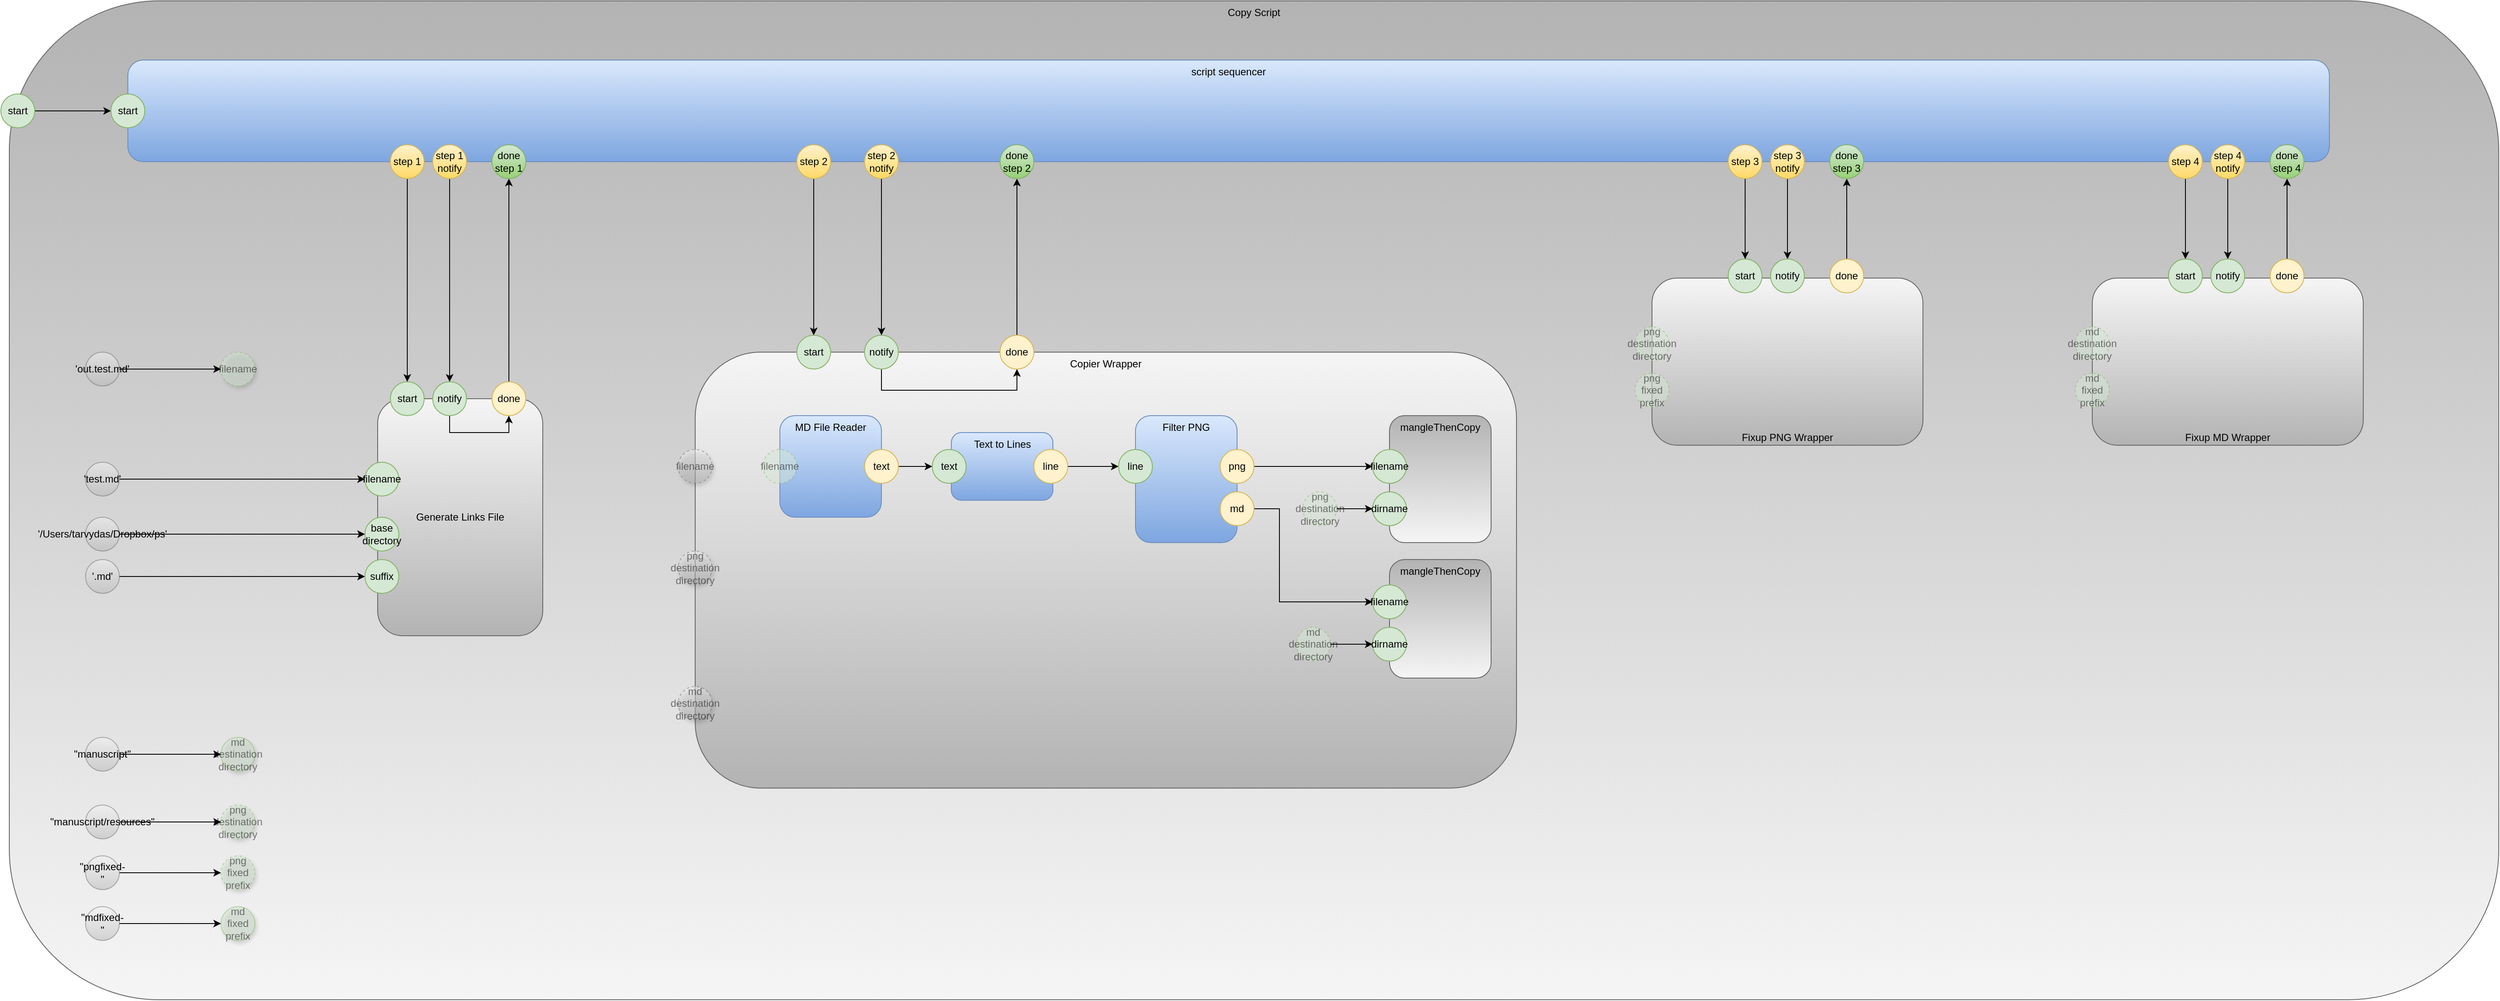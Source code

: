 <mxfile version="14.6.13" type="device" pages="5"><diagram id="d3Y0f5yrOQTBMynN3zQk" name="pmcopy"><mxGraphModel dx="1301" dy="913" grid="1" gridSize="10" guides="1" tooltips="1" connect="1" arrows="1" fold="1" page="1" pageScale="1" pageWidth="1100" pageHeight="850" math="0" shadow="0"><root><mxCell id="0"/><mxCell id="1" parent="0"/><mxCell id="O32whpEdh14o_vciEkOk-1" value="Copy Script" style="rounded=1;whiteSpace=wrap;html=1;horizontal=1;verticalAlign=top;fillColor=#f5f5f5;strokeColor=#666666;gradientColor=#b3b3b3;gradientDirection=north;" vertex="1" parent="1"><mxGeometry x="30" y="10" width="2940" height="1180" as="geometry"/></mxCell><mxCell id="O32whpEdh14o_vciEkOk-2" value="Fixup PNG Wrapper" style="rounded=1;whiteSpace=wrap;html=1;horizontal=1;verticalAlign=bottom;fillColor=#f5f5f5;strokeColor=#666666;gradientColor=#b3b3b3;" vertex="1" parent="1"><mxGeometry x="1970" y="337.5" width="320" height="197.5" as="geometry"/></mxCell><mxCell id="O32whpEdh14o_vciEkOk-3" value="Generate Links File" style="rounded=1;whiteSpace=wrap;html=1;horizontal=1;verticalAlign=middle;fillColor=#f5f5f5;strokeColor=#666666;gradientColor=#b3b3b3;" vertex="1" parent="1"><mxGeometry x="465" y="480" width="195" height="280" as="geometry"/></mxCell><mxCell id="O32whpEdh14o_vciEkOk-4" value="filename" style="ellipse;whiteSpace=wrap;html=1;aspect=fixed;fillColor=#d5e8d4;strokeColor=#82b366;" vertex="1" parent="1"><mxGeometry x="450" y="555" width="40" height="40" as="geometry"/></mxCell><mxCell id="O32whpEdh14o_vciEkOk-5" style="edgeStyle=orthogonalEdgeStyle;rounded=0;orthogonalLoop=1;jettySize=auto;html=1;exitX=0.5;exitY=0;exitDx=0;exitDy=0;entryX=0.5;entryY=1;entryDx=0;entryDy=0;" edge="1" parent="1" source="O32whpEdh14o_vciEkOk-6" target="O32whpEdh14o_vciEkOk-56"><mxGeometry relative="1" as="geometry"/></mxCell><mxCell id="O32whpEdh14o_vciEkOk-6" value="done" style="ellipse;whiteSpace=wrap;html=1;aspect=fixed;fillColor=#fff2cc;strokeColor=#d6b656;" vertex="1" parent="1"><mxGeometry x="600" y="460" width="40" height="40" as="geometry"/></mxCell><mxCell id="O32whpEdh14o_vciEkOk-7" value="base&lt;br&gt;directory" style="ellipse;whiteSpace=wrap;html=1;aspect=fixed;fillColor=#d5e8d4;strokeColor=#82b366;" vertex="1" parent="1"><mxGeometry x="450" y="620" width="40" height="40" as="geometry"/></mxCell><mxCell id="O32whpEdh14o_vciEkOk-8" value="suffix" style="ellipse;whiteSpace=wrap;html=1;aspect=fixed;fillColor=#d5e8d4;strokeColor=#82b366;" vertex="1" parent="1"><mxGeometry x="450" y="670" width="40" height="40" as="geometry"/></mxCell><mxCell id="O32whpEdh14o_vciEkOk-9" value="Copier Wrapper" style="rounded=1;whiteSpace=wrap;html=1;horizontal=1;verticalAlign=top;fillColor=#f5f5f5;strokeColor=#666666;gradientColor=#b3b3b3;" vertex="1" parent="1"><mxGeometry x="840" y="425" width="970" height="515" as="geometry"/></mxCell><mxCell id="O32whpEdh14o_vciEkOk-10" value="Text to Lines" style="rounded=1;whiteSpace=wrap;html=1;horizontal=1;verticalAlign=top;fillColor=#dae8fc;strokeColor=#6c8ebf;gradientColor=#7ea6e0;" vertex="1" parent="1"><mxGeometry x="1142.5" y="520" width="120" height="80" as="geometry"/></mxCell><mxCell id="O32whpEdh14o_vciEkOk-11" value="text" style="ellipse;whiteSpace=wrap;html=1;aspect=fixed;fillColor=#d5e8d4;strokeColor=#82b366;" vertex="1" parent="1"><mxGeometry x="1120" y="540" width="40" height="40" as="geometry"/></mxCell><mxCell id="O32whpEdh14o_vciEkOk-12" style="edgeStyle=orthogonalEdgeStyle;rounded=0;orthogonalLoop=1;jettySize=auto;html=1;exitX=1;exitY=0.5;exitDx=0;exitDy=0;entryX=0;entryY=0.5;entryDx=0;entryDy=0;" edge="1" parent="1" source="O32whpEdh14o_vciEkOk-13" target="O32whpEdh14o_vciEkOk-20"><mxGeometry relative="1" as="geometry"/></mxCell><mxCell id="O32whpEdh14o_vciEkOk-13" value="line" style="ellipse;whiteSpace=wrap;html=1;aspect=fixed;fillColor=#fff2cc;strokeColor=#d6b656;" vertex="1" parent="1"><mxGeometry x="1240" y="540" width="40" height="40" as="geometry"/></mxCell><mxCell id="O32whpEdh14o_vciEkOk-14" value="MD File Reader" style="rounded=1;whiteSpace=wrap;html=1;horizontal=1;verticalAlign=top;fillColor=#dae8fc;strokeColor=#6c8ebf;gradientColor=#7ea6e0;" vertex="1" parent="1"><mxGeometry x="940" y="500" width="120" height="120" as="geometry"/></mxCell><mxCell id="O32whpEdh14o_vciEkOk-15" style="edgeStyle=orthogonalEdgeStyle;rounded=0;orthogonalLoop=1;jettySize=auto;html=1;exitX=1;exitY=0.5;exitDx=0;exitDy=0;entryX=0;entryY=0.5;entryDx=0;entryDy=0;" edge="1" parent="1" source="O32whpEdh14o_vciEkOk-16" target="O32whpEdh14o_vciEkOk-11"><mxGeometry relative="1" as="geometry"/></mxCell><mxCell id="O32whpEdh14o_vciEkOk-16" value="text" style="ellipse;whiteSpace=wrap;html=1;aspect=fixed;fillColor=#fff2cc;strokeColor=#d6b656;" vertex="1" parent="1"><mxGeometry x="1040" y="540" width="40" height="40" as="geometry"/></mxCell><mxCell id="O32whpEdh14o_vciEkOk-17" value="mangleThenCopy" style="rounded=1;whiteSpace=wrap;html=1;horizontal=1;verticalAlign=top;strokeColor=#666666;fillColor=#f5f5f5;gradientColor=#b3b3b3;gradientDirection=north;" vertex="1" parent="1"><mxGeometry x="1660" y="500" width="120" height="150" as="geometry"/></mxCell><mxCell id="O32whpEdh14o_vciEkOk-18" value="filename" style="ellipse;whiteSpace=wrap;html=1;aspect=fixed;fillColor=#d5e8d4;strokeColor=#82b366;" vertex="1" parent="1"><mxGeometry x="1640" y="540" width="40" height="40" as="geometry"/></mxCell><mxCell id="O32whpEdh14o_vciEkOk-19" value="Filter PNG" style="rounded=1;whiteSpace=wrap;html=1;horizontal=1;verticalAlign=top;gradientColor=#7ea6e0;fillColor=#dae8fc;strokeColor=#6c8ebf;" vertex="1" parent="1"><mxGeometry x="1360" y="500" width="120" height="150" as="geometry"/></mxCell><mxCell id="O32whpEdh14o_vciEkOk-20" value="line" style="ellipse;whiteSpace=wrap;html=1;aspect=fixed;fillColor=#d5e8d4;strokeColor=#82b366;" vertex="1" parent="1"><mxGeometry x="1340" y="540" width="40" height="40" as="geometry"/></mxCell><mxCell id="O32whpEdh14o_vciEkOk-21" style="edgeStyle=orthogonalEdgeStyle;rounded=0;orthogonalLoop=1;jettySize=auto;html=1;exitX=1;exitY=0.5;exitDx=0;exitDy=0;" edge="1" parent="1" source="O32whpEdh14o_vciEkOk-22" target="O32whpEdh14o_vciEkOk-18"><mxGeometry relative="1" as="geometry"/></mxCell><mxCell id="O32whpEdh14o_vciEkOk-22" value="png" style="ellipse;whiteSpace=wrap;html=1;aspect=fixed;fillColor=#fff2cc;strokeColor=#d6b656;" vertex="1" parent="1"><mxGeometry x="1460" y="540" width="40" height="40" as="geometry"/></mxCell><mxCell id="O32whpEdh14o_vciEkOk-23" value="filename" style="ellipse;whiteSpace=wrap;html=1;aspect=fixed;fillColor=#d5e8d4;strokeColor=#82b366;opacity=50;dashed=1;textOpacity=50;shadow=1;" vertex="1" parent="1"><mxGeometry x="280" y="425" width="40" height="40" as="geometry"/></mxCell><mxCell id="O32whpEdh14o_vciEkOk-24" value="mangleThenCopy" style="rounded=1;whiteSpace=wrap;html=1;horizontal=1;verticalAlign=top;strokeColor=#666666;fillColor=#f5f5f5;gradientColor=#b3b3b3;gradientDirection=north;" vertex="1" parent="1"><mxGeometry x="1660" y="670" width="120" height="140" as="geometry"/></mxCell><mxCell id="O32whpEdh14o_vciEkOk-25" value="filename" style="ellipse;whiteSpace=wrap;html=1;aspect=fixed;fillColor=#d5e8d4;strokeColor=#82b366;" vertex="1" parent="1"><mxGeometry x="1640" y="700" width="40" height="40" as="geometry"/></mxCell><mxCell id="O32whpEdh14o_vciEkOk-26" style="edgeStyle=orthogonalEdgeStyle;rounded=0;orthogonalLoop=1;jettySize=auto;html=1;exitX=1;exitY=0.5;exitDx=0;exitDy=0;entryX=0;entryY=0.5;entryDx=0;entryDy=0;" edge="1" parent="1" source="O32whpEdh14o_vciEkOk-27" target="O32whpEdh14o_vciEkOk-25"><mxGeometry relative="1" as="geometry"><Array as="points"><mxPoint x="1530" y="610"/><mxPoint x="1530" y="720"/></Array></mxGeometry></mxCell><mxCell id="O32whpEdh14o_vciEkOk-27" value="md" style="ellipse;whiteSpace=wrap;html=1;aspect=fixed;fillColor=#fff2cc;strokeColor=#d6b656;" vertex="1" parent="1"><mxGeometry x="1460" y="590" width="40" height="40" as="geometry"/></mxCell><mxCell id="O32whpEdh14o_vciEkOk-28" style="edgeStyle=orthogonalEdgeStyle;rounded=0;orthogonalLoop=1;jettySize=auto;html=1;entryX=0;entryY=0.5;entryDx=0;entryDy=0;" edge="1" parent="1" source="O32whpEdh14o_vciEkOk-29" target="O32whpEdh14o_vciEkOk-7"><mxGeometry relative="1" as="geometry"/></mxCell><mxCell id="O32whpEdh14o_vciEkOk-29" value="&lt;div&gt;'/Users/tarvydas/Dropbox/ps'&lt;/div&gt;" style="ellipse;whiteSpace=wrap;html=1;aspect=fixed;fillColor=#f5f5f5;strokeColor=#666666;gradientColor=#b3b3b3;opacity=50;" vertex="1" parent="1"><mxGeometry x="120" y="620" width="40" height="40" as="geometry"/></mxCell><mxCell id="O32whpEdh14o_vciEkOk-30" style="edgeStyle=orthogonalEdgeStyle;rounded=0;orthogonalLoop=1;jettySize=auto;html=1;entryX=0;entryY=0.5;entryDx=0;entryDy=0;" edge="1" parent="1" source="O32whpEdh14o_vciEkOk-31" target="O32whpEdh14o_vciEkOk-4"><mxGeometry relative="1" as="geometry"/></mxCell><mxCell id="O32whpEdh14o_vciEkOk-31" value="'test.md'" style="ellipse;whiteSpace=wrap;html=1;aspect=fixed;fillColor=#f5f5f5;strokeColor=#666666;gradientColor=#b3b3b3;opacity=50;" vertex="1" parent="1"><mxGeometry x="120" y="555" width="40" height="40" as="geometry"/></mxCell><mxCell id="O32whpEdh14o_vciEkOk-32" style="edgeStyle=orthogonalEdgeStyle;rounded=0;orthogonalLoop=1;jettySize=auto;html=1;exitX=1;exitY=0.5;exitDx=0;exitDy=0;" edge="1" parent="1" source="O32whpEdh14o_vciEkOk-33" target="O32whpEdh14o_vciEkOk-8"><mxGeometry relative="1" as="geometry"/></mxCell><mxCell id="O32whpEdh14o_vciEkOk-33" value="'.md'" style="ellipse;whiteSpace=wrap;html=1;aspect=fixed;fillColor=#f5f5f5;strokeColor=#666666;gradientColor=#b3b3b3;opacity=50;" vertex="1" parent="1"><mxGeometry x="120" y="670" width="40" height="40" as="geometry"/></mxCell><mxCell id="O32whpEdh14o_vciEkOk-34" style="edgeStyle=orthogonalEdgeStyle;curved=1;orthogonalLoop=1;jettySize=auto;html=1;exitX=1;exitY=0.5;exitDx=0;exitDy=0;entryX=0;entryY=0.5;entryDx=0;entryDy=0;" edge="1" parent="1" source="O32whpEdh14o_vciEkOk-35" target="O32whpEdh14o_vciEkOk-96"><mxGeometry relative="1" as="geometry"/></mxCell><mxCell id="O32whpEdh14o_vciEkOk-35" value="start" style="ellipse;whiteSpace=wrap;html=1;aspect=fixed;fillColor=#d5e8d4;strokeColor=#82b366;" vertex="1" parent="1"><mxGeometry x="20" y="120" width="40" height="40" as="geometry"/></mxCell><mxCell id="O32whpEdh14o_vciEkOk-36" style="edgeStyle=orthogonalEdgeStyle;rounded=0;orthogonalLoop=1;jettySize=auto;html=1;exitX=1;exitY=0.5;exitDx=0;exitDy=0;entryX=0;entryY=0.5;entryDx=0;entryDy=0;" edge="1" parent="1" source="O32whpEdh14o_vciEkOk-37" target="O32whpEdh14o_vciEkOk-23"><mxGeometry relative="1" as="geometry"/></mxCell><mxCell id="O32whpEdh14o_vciEkOk-37" value="'out.test.md'" style="ellipse;whiteSpace=wrap;html=1;aspect=fixed;fillColor=#f5f5f5;strokeColor=#666666;gradientColor=#b3b3b3;opacity=50;" vertex="1" parent="1"><mxGeometry x="120" y="425" width="40" height="40" as="geometry"/></mxCell><mxCell id="O32whpEdh14o_vciEkOk-38" style="edgeStyle=orthogonalEdgeStyle;rounded=0;orthogonalLoop=1;jettySize=auto;html=1;entryX=0;entryY=0.5;entryDx=0;entryDy=0;" edge="1" parent="1" source="O32whpEdh14o_vciEkOk-39" target="O32whpEdh14o_vciEkOk-42"><mxGeometry relative="1" as="geometry"/></mxCell><mxCell id="O32whpEdh14o_vciEkOk-39" value="&quot;manuscript&quot;" style="ellipse;whiteSpace=wrap;html=1;aspect=fixed;fillColor=#f5f5f5;strokeColor=#666666;gradientColor=#b3b3b3;opacity=50;" vertex="1" parent="1"><mxGeometry x="120" y="880" width="40" height="40" as="geometry"/></mxCell><mxCell id="O32whpEdh14o_vciEkOk-40" style="edgeStyle=orthogonalEdgeStyle;rounded=0;orthogonalLoop=1;jettySize=auto;html=1;entryX=0;entryY=0.5;entryDx=0;entryDy=0;" edge="1" parent="1" source="O32whpEdh14o_vciEkOk-41" target="O32whpEdh14o_vciEkOk-43"><mxGeometry relative="1" as="geometry"/></mxCell><mxCell id="O32whpEdh14o_vciEkOk-41" value="&quot;manuscript/resources&quot;" style="ellipse;whiteSpace=wrap;html=1;aspect=fixed;fillColor=#f5f5f5;strokeColor=#666666;gradientColor=#b3b3b3;opacity=50;" vertex="1" parent="1"><mxGeometry x="120" y="960" width="40" height="40" as="geometry"/></mxCell><mxCell id="O32whpEdh14o_vciEkOk-42" value="md destination directory" style="ellipse;whiteSpace=wrap;html=1;aspect=fixed;fillColor=#d5e8d4;strokeColor=#82b366;opacity=50;textOpacity=50;shadow=1;" vertex="1" parent="1"><mxGeometry x="280" y="880" width="40" height="40" as="geometry"/></mxCell><mxCell id="O32whpEdh14o_vciEkOk-43" value="png destination directory" style="ellipse;whiteSpace=wrap;html=1;aspect=fixed;fillColor=#d5e8d4;strokeColor=#82b366;dashed=1;opacity=50;textOpacity=50;shadow=1;" vertex="1" parent="1"><mxGeometry x="280" y="960" width="40" height="40" as="geometry"/></mxCell><mxCell id="O32whpEdh14o_vciEkOk-44" value="start" style="ellipse;whiteSpace=wrap;html=1;aspect=fixed;fillColor=#d5e8d4;strokeColor=#82b366;" vertex="1" parent="1"><mxGeometry x="2060" y="315" width="40" height="40" as="geometry"/></mxCell><mxCell id="O32whpEdh14o_vciEkOk-45" value="script sequencer" style="rounded=1;whiteSpace=wrap;html=1;horizontal=1;verticalAlign=top;fillColor=#dae8fc;strokeColor=#6c8ebf;gradientColor=#7ea6e0;" vertex="1" parent="1"><mxGeometry x="170" y="80" width="2600" height="120" as="geometry"/></mxCell><mxCell id="O32whpEdh14o_vciEkOk-46" value="start" style="ellipse;whiteSpace=wrap;html=1;aspect=fixed;fillColor=#d5e8d4;strokeColor=#82b366;" vertex="1" parent="1"><mxGeometry x="480" y="460" width="40" height="40" as="geometry"/></mxCell><mxCell id="O32whpEdh14o_vciEkOk-47" value="start" style="ellipse;whiteSpace=wrap;html=1;aspect=fixed;fillColor=#d5e8d4;strokeColor=#82b366;" vertex="1" parent="1"><mxGeometry x="960" y="405" width="40" height="40" as="geometry"/></mxCell><mxCell id="O32whpEdh14o_vciEkOk-48" style="edgeStyle=orthogonalEdgeStyle;rounded=0;orthogonalLoop=1;jettySize=auto;html=1;exitX=0.5;exitY=0;exitDx=0;exitDy=0;entryX=0.5;entryY=1;entryDx=0;entryDy=0;" edge="1" parent="1" source="O32whpEdh14o_vciEkOk-49" target="O32whpEdh14o_vciEkOk-59"><mxGeometry relative="1" as="geometry"/></mxCell><mxCell id="O32whpEdh14o_vciEkOk-49" value="done" style="ellipse;whiteSpace=wrap;html=1;aspect=fixed;fillColor=#fff2cc;strokeColor=#d6b656;" vertex="1" parent="1"><mxGeometry x="1200" y="405" width="40" height="40" as="geometry"/></mxCell><mxCell id="O32whpEdh14o_vciEkOk-50" style="edgeStyle=orthogonalEdgeStyle;rounded=0;orthogonalLoop=1;jettySize=auto;html=1;exitX=0.5;exitY=1;exitDx=0;exitDy=0;entryX=0.5;entryY=1;entryDx=0;entryDy=0;" edge="1" parent="1" source="O32whpEdh14o_vciEkOk-51" target="O32whpEdh14o_vciEkOk-49"><mxGeometry relative="1" as="geometry"><Array as="points"><mxPoint x="1060" y="470"/><mxPoint x="1220" y="470"/></Array></mxGeometry></mxCell><mxCell id="O32whpEdh14o_vciEkOk-51" value="notify" style="ellipse;whiteSpace=wrap;html=1;aspect=fixed;fillColor=#d5e8d4;strokeColor=#82b366;" vertex="1" parent="1"><mxGeometry x="1040" y="405" width="40" height="40" as="geometry"/></mxCell><mxCell id="O32whpEdh14o_vciEkOk-52" style="edgeStyle=orthogonalEdgeStyle;rounded=0;orthogonalLoop=1;jettySize=auto;html=1;exitX=0.5;exitY=0;exitDx=0;exitDy=0;entryX=0.5;entryY=1;entryDx=0;entryDy=0;" edge="1" parent="1" source="O32whpEdh14o_vciEkOk-53" target="O32whpEdh14o_vciEkOk-62"><mxGeometry relative="1" as="geometry"/></mxCell><mxCell id="O32whpEdh14o_vciEkOk-53" value="done" style="ellipse;whiteSpace=wrap;html=1;aspect=fixed;fillColor=#fff2cc;strokeColor=#d6b656;" vertex="1" parent="1"><mxGeometry x="2180" y="315" width="40" height="40" as="geometry"/></mxCell><mxCell id="O32whpEdh14o_vciEkOk-54" style="edgeStyle=orthogonalEdgeStyle;rounded=0;orthogonalLoop=1;jettySize=auto;html=1;exitX=0.5;exitY=1;exitDx=0;exitDy=0;entryX=0.5;entryY=0;entryDx=0;entryDy=0;" edge="1" parent="1" source="O32whpEdh14o_vciEkOk-55" target="O32whpEdh14o_vciEkOk-46"><mxGeometry relative="1" as="geometry"/></mxCell><mxCell id="O32whpEdh14o_vciEkOk-55" value="step 1" style="ellipse;whiteSpace=wrap;html=1;aspect=fixed;fillColor=#fff2cc;strokeColor=#d6b656;gradientColor=#ffd966;" vertex="1" parent="1"><mxGeometry x="480" y="180" width="40" height="40" as="geometry"/></mxCell><mxCell id="O32whpEdh14o_vciEkOk-56" value="done step 1" style="ellipse;whiteSpace=wrap;html=1;aspect=fixed;fillColor=#d5e8d4;strokeColor=#82b366;gradientColor=#97d077;" vertex="1" parent="1"><mxGeometry x="600" y="180" width="40" height="40" as="geometry"/></mxCell><mxCell id="O32whpEdh14o_vciEkOk-57" style="edgeStyle=orthogonalEdgeStyle;rounded=0;orthogonalLoop=1;jettySize=auto;html=1;exitX=0.5;exitY=1;exitDx=0;exitDy=0;entryX=0.5;entryY=0;entryDx=0;entryDy=0;" edge="1" parent="1" source="O32whpEdh14o_vciEkOk-58" target="O32whpEdh14o_vciEkOk-47"><mxGeometry relative="1" as="geometry"/></mxCell><mxCell id="O32whpEdh14o_vciEkOk-58" value="step 2" style="ellipse;whiteSpace=wrap;html=1;aspect=fixed;fillColor=#fff2cc;strokeColor=#d6b656;gradientColor=#ffd966;" vertex="1" parent="1"><mxGeometry x="960" y="180" width="40" height="40" as="geometry"/></mxCell><mxCell id="O32whpEdh14o_vciEkOk-59" value="done step 2" style="ellipse;whiteSpace=wrap;html=1;aspect=fixed;fillColor=#d5e8d4;strokeColor=#82b366;gradientColor=#97d077;" vertex="1" parent="1"><mxGeometry x="1200" y="180" width="40" height="40" as="geometry"/></mxCell><mxCell id="O32whpEdh14o_vciEkOk-60" style="edgeStyle=orthogonalEdgeStyle;rounded=0;orthogonalLoop=1;jettySize=auto;html=1;exitX=0.5;exitY=1;exitDx=0;exitDy=0;entryX=0.5;entryY=0;entryDx=0;entryDy=0;" edge="1" parent="1" source="O32whpEdh14o_vciEkOk-61" target="O32whpEdh14o_vciEkOk-44"><mxGeometry relative="1" as="geometry"/></mxCell><mxCell id="O32whpEdh14o_vciEkOk-61" value="step 3" style="ellipse;whiteSpace=wrap;html=1;aspect=fixed;fillColor=#fff2cc;strokeColor=#d6b656;gradientColor=#ffd966;" vertex="1" parent="1"><mxGeometry x="2060" y="180" width="40" height="40" as="geometry"/></mxCell><mxCell id="O32whpEdh14o_vciEkOk-62" value="done step 3" style="ellipse;whiteSpace=wrap;html=1;aspect=fixed;fillColor=#d5e8d4;strokeColor=#82b366;gradientColor=#97d077;" vertex="1" parent="1"><mxGeometry x="2180" y="180" width="40" height="40" as="geometry"/></mxCell><mxCell id="O32whpEdh14o_vciEkOk-63" style="edgeStyle=orthogonalEdgeStyle;rounded=0;orthogonalLoop=1;jettySize=auto;html=1;exitX=0.5;exitY=1;exitDx=0;exitDy=0;entryX=0.5;entryY=0;entryDx=0;entryDy=0;" edge="1" parent="1" source="O32whpEdh14o_vciEkOk-64" target="O32whpEdh14o_vciEkOk-51"><mxGeometry relative="1" as="geometry"/></mxCell><mxCell id="O32whpEdh14o_vciEkOk-64" value="step 2 notify" style="ellipse;whiteSpace=wrap;html=1;aspect=fixed;fillColor=#fff2cc;strokeColor=#d6b656;gradientColor=#ffd966;" vertex="1" parent="1"><mxGeometry x="1040" y="180" width="40" height="40" as="geometry"/></mxCell><mxCell id="O32whpEdh14o_vciEkOk-65" value="filename" style="ellipse;whiteSpace=wrap;html=1;aspect=fixed;fillColor=#f5f5f5;strokeColor=#666666;opacity=50;dashed=1;textOpacity=50;shadow=1;gradientColor=#b3b3b3;" vertex="1" parent="1"><mxGeometry x="820" y="540" width="40" height="40" as="geometry"/></mxCell><mxCell id="O32whpEdh14o_vciEkOk-66" style="edgeStyle=orthogonalEdgeStyle;rounded=0;orthogonalLoop=1;jettySize=auto;html=1;exitX=0.5;exitY=1;exitDx=0;exitDy=0;entryX=0.5;entryY=1;entryDx=0;entryDy=0;" edge="1" parent="1" source="O32whpEdh14o_vciEkOk-67" target="O32whpEdh14o_vciEkOk-6"><mxGeometry relative="1" as="geometry"/></mxCell><mxCell id="O32whpEdh14o_vciEkOk-67" value="notify" style="ellipse;whiteSpace=wrap;html=1;aspect=fixed;fillColor=#d5e8d4;strokeColor=#82b366;" vertex="1" parent="1"><mxGeometry x="530" y="460" width="40" height="40" as="geometry"/></mxCell><mxCell id="O32whpEdh14o_vciEkOk-68" style="edgeStyle=orthogonalEdgeStyle;rounded=0;orthogonalLoop=1;jettySize=auto;html=1;exitX=0.5;exitY=1;exitDx=0;exitDy=0;entryX=0.5;entryY=0;entryDx=0;entryDy=0;" edge="1" parent="1" source="O32whpEdh14o_vciEkOk-69" target="O32whpEdh14o_vciEkOk-67"><mxGeometry relative="1" as="geometry"/></mxCell><mxCell id="O32whpEdh14o_vciEkOk-69" value="step 1 notify" style="ellipse;whiteSpace=wrap;html=1;aspect=fixed;fillColor=#fff2cc;strokeColor=#d6b656;gradientColor=#ffd966;" vertex="1" parent="1"><mxGeometry x="530" y="180" width="40" height="40" as="geometry"/></mxCell><mxCell id="O32whpEdh14o_vciEkOk-70" style="edgeStyle=orthogonalEdgeStyle;rounded=0;orthogonalLoop=1;jettySize=auto;html=1;exitX=0.5;exitY=1;exitDx=0;exitDy=0;" edge="1" parent="1" source="O32whpEdh14o_vciEkOk-71" target="O32whpEdh14o_vciEkOk-72"><mxGeometry relative="1" as="geometry"/></mxCell><mxCell id="O32whpEdh14o_vciEkOk-71" value="step 3 notify" style="ellipse;whiteSpace=wrap;html=1;aspect=fixed;fillColor=#fff2cc;strokeColor=#d6b656;gradientColor=#ffd966;" vertex="1" parent="1"><mxGeometry x="2110" y="180" width="40" height="40" as="geometry"/></mxCell><mxCell id="O32whpEdh14o_vciEkOk-72" value="notify" style="ellipse;whiteSpace=wrap;html=1;aspect=fixed;fillColor=#d5e8d4;strokeColor=#82b366;" vertex="1" parent="1"><mxGeometry x="2110" y="315" width="40" height="40" as="geometry"/></mxCell><mxCell id="O32whpEdh14o_vciEkOk-73" value="png destination directory" style="ellipse;whiteSpace=wrap;html=1;aspect=fixed;fillColor=#f5f5f5;strokeColor=#666666;dashed=1;opacity=50;textOpacity=50;shadow=1;gradientColor=#b3b3b3;" vertex="1" parent="1"><mxGeometry x="820" y="660" width="40" height="40" as="geometry"/></mxCell><mxCell id="O32whpEdh14o_vciEkOk-74" value="md destination directory" style="ellipse;whiteSpace=wrap;html=1;aspect=fixed;fillColor=#f5f5f5;strokeColor=#666666;dashed=1;opacity=50;textOpacity=50;shadow=1;gradientColor=#b3b3b3;" vertex="1" parent="1"><mxGeometry x="820" y="820" width="40" height="40" as="geometry"/></mxCell><mxCell id="O32whpEdh14o_vciEkOk-75" value="filename" style="ellipse;whiteSpace=wrap;html=1;aspect=fixed;fillColor=#d5e8d4;strokeColor=#82b366;opacity=50;dashed=1;textOpacity=50;" vertex="1" parent="1"><mxGeometry x="920" y="540" width="40" height="40" as="geometry"/></mxCell><mxCell id="O32whpEdh14o_vciEkOk-76" style="edgeStyle=orthogonalEdgeStyle;rounded=0;orthogonalLoop=1;jettySize=auto;html=1;exitX=0.5;exitY=1;exitDx=0;exitDy=0;entryX=0.5;entryY=0;entryDx=0;entryDy=0;" edge="1" parent="1" source="O32whpEdh14o_vciEkOk-77" target="O32whpEdh14o_vciEkOk-90"><mxGeometry relative="1" as="geometry"/></mxCell><mxCell id="O32whpEdh14o_vciEkOk-77" value="step 4" style="ellipse;whiteSpace=wrap;html=1;aspect=fixed;fillColor=#fff2cc;strokeColor=#d6b656;gradientColor=#ffd966;" vertex="1" parent="1"><mxGeometry x="2580" y="180" width="40" height="40" as="geometry"/></mxCell><mxCell id="O32whpEdh14o_vciEkOk-78" value="done step 4" style="ellipse;whiteSpace=wrap;html=1;aspect=fixed;fillColor=#d5e8d4;strokeColor=#82b366;gradientColor=#97d077;" vertex="1" parent="1"><mxGeometry x="2700" y="180" width="40" height="40" as="geometry"/></mxCell><mxCell id="O32whpEdh14o_vciEkOk-79" style="edgeStyle=orthogonalEdgeStyle;rounded=0;orthogonalLoop=1;jettySize=auto;html=1;exitX=0.5;exitY=1;exitDx=0;exitDy=0;entryX=0.5;entryY=0;entryDx=0;entryDy=0;" edge="1" parent="1" source="O32whpEdh14o_vciEkOk-80" target="O32whpEdh14o_vciEkOk-93"><mxGeometry relative="1" as="geometry"/></mxCell><mxCell id="O32whpEdh14o_vciEkOk-80" value="step 4 notify" style="ellipse;whiteSpace=wrap;html=1;aspect=fixed;fillColor=#fff2cc;strokeColor=#d6b656;gradientColor=#ffd966;" vertex="1" parent="1"><mxGeometry x="2630" y="180" width="40" height="40" as="geometry"/></mxCell><mxCell id="O32whpEdh14o_vciEkOk-81" value="dirname" style="ellipse;whiteSpace=wrap;html=1;aspect=fixed;fillColor=#d5e8d4;strokeColor=#82b366;" vertex="1" parent="1"><mxGeometry x="1640" y="590" width="40" height="40" as="geometry"/></mxCell><mxCell id="O32whpEdh14o_vciEkOk-82" value="dirname" style="ellipse;whiteSpace=wrap;html=1;aspect=fixed;fillColor=#d5e8d4;strokeColor=#82b366;" vertex="1" parent="1"><mxGeometry x="1640" y="750" width="40" height="40" as="geometry"/></mxCell><mxCell id="O32whpEdh14o_vciEkOk-83" style="edgeStyle=orthogonalEdgeStyle;rounded=0;orthogonalLoop=1;jettySize=auto;html=1;exitX=1;exitY=0.5;exitDx=0;exitDy=0;" edge="1" parent="1" source="O32whpEdh14o_vciEkOk-84" target="O32whpEdh14o_vciEkOk-82"><mxGeometry relative="1" as="geometry"/></mxCell><mxCell id="O32whpEdh14o_vciEkOk-84" value="md destination directory" style="ellipse;whiteSpace=wrap;html=1;aspect=fixed;fillColor=#d5e8d4;strokeColor=#82b366;dashed=1;opacity=50;textOpacity=50;" vertex="1" parent="1"><mxGeometry x="1550" y="750" width="40" height="40" as="geometry"/></mxCell><mxCell id="O32whpEdh14o_vciEkOk-85" style="edgeStyle=orthogonalEdgeStyle;rounded=0;orthogonalLoop=1;jettySize=auto;html=1;exitX=1;exitY=0.5;exitDx=0;exitDy=0;entryX=0;entryY=0.5;entryDx=0;entryDy=0;" edge="1" parent="1" source="O32whpEdh14o_vciEkOk-86" target="O32whpEdh14o_vciEkOk-81"><mxGeometry relative="1" as="geometry"/></mxCell><mxCell id="O32whpEdh14o_vciEkOk-86" value="png destination directory" style="ellipse;whiteSpace=wrap;html=1;aspect=fixed;fillColor=#d5e8d4;strokeColor=#82b366;dashed=1;opacity=50;textOpacity=50;" vertex="1" parent="1"><mxGeometry x="1557.5" y="590" width="40" height="40" as="geometry"/></mxCell><mxCell id="O32whpEdh14o_vciEkOk-87" value="png destination directory" style="ellipse;whiteSpace=wrap;html=1;aspect=fixed;fillColor=#d5e8d4;strokeColor=#82b366;dashed=1;opacity=50;textOpacity=50;" vertex="1" parent="1"><mxGeometry x="1950" y="395" width="40" height="40" as="geometry"/></mxCell><mxCell id="O32whpEdh14o_vciEkOk-88" value="png fixed prefix" style="ellipse;whiteSpace=wrap;html=1;aspect=fixed;fillColor=#d5e8d4;strokeColor=#82b366;dashed=1;opacity=50;textOpacity=50;" vertex="1" parent="1"><mxGeometry x="1950" y="450" width="40" height="40" as="geometry"/></mxCell><mxCell id="O32whpEdh14o_vciEkOk-89" value="Fixup MD Wrapper" style="rounded=1;whiteSpace=wrap;html=1;horizontal=1;verticalAlign=bottom;fillColor=#f5f5f5;strokeColor=#666666;gradientColor=#b3b3b3;" vertex="1" parent="1"><mxGeometry x="2490" y="337.5" width="320" height="197.5" as="geometry"/></mxCell><mxCell id="O32whpEdh14o_vciEkOk-90" value="start" style="ellipse;whiteSpace=wrap;html=1;aspect=fixed;fillColor=#d5e8d4;strokeColor=#82b366;" vertex="1" parent="1"><mxGeometry x="2580" y="315" width="40" height="40" as="geometry"/></mxCell><mxCell id="O32whpEdh14o_vciEkOk-91" style="edgeStyle=orthogonalEdgeStyle;rounded=0;orthogonalLoop=1;jettySize=auto;html=1;exitX=0.5;exitY=0;exitDx=0;exitDy=0;entryX=0.5;entryY=1;entryDx=0;entryDy=0;" edge="1" parent="1" source="O32whpEdh14o_vciEkOk-92" target="O32whpEdh14o_vciEkOk-78"><mxGeometry relative="1" as="geometry"/></mxCell><mxCell id="O32whpEdh14o_vciEkOk-92" value="done" style="ellipse;whiteSpace=wrap;html=1;aspect=fixed;fillColor=#fff2cc;strokeColor=#d6b656;" vertex="1" parent="1"><mxGeometry x="2700" y="315" width="40" height="40" as="geometry"/></mxCell><mxCell id="O32whpEdh14o_vciEkOk-93" value="notify" style="ellipse;whiteSpace=wrap;html=1;aspect=fixed;fillColor=#d5e8d4;strokeColor=#82b366;" vertex="1" parent="1"><mxGeometry x="2630" y="315" width="40" height="40" as="geometry"/></mxCell><mxCell id="O32whpEdh14o_vciEkOk-94" value="md destination directory" style="ellipse;whiteSpace=wrap;html=1;aspect=fixed;fillColor=#d5e8d4;strokeColor=#82b366;dashed=1;opacity=50;textOpacity=50;" vertex="1" parent="1"><mxGeometry x="2470" y="395" width="40" height="40" as="geometry"/></mxCell><mxCell id="O32whpEdh14o_vciEkOk-95" value="md fixed prefix" style="ellipse;whiteSpace=wrap;html=1;aspect=fixed;fillColor=#d5e8d4;strokeColor=#82b366;dashed=1;opacity=50;textOpacity=50;" vertex="1" parent="1"><mxGeometry x="2470" y="450" width="40" height="40" as="geometry"/></mxCell><mxCell id="O32whpEdh14o_vciEkOk-96" value="start" style="ellipse;whiteSpace=wrap;html=1;aspect=fixed;fillColor=#d5e8d4;strokeColor=#82b366;" vertex="1" parent="1"><mxGeometry x="150" y="120" width="40" height="40" as="geometry"/></mxCell><mxCell id="O32whpEdh14o_vciEkOk-97" value="md fixed prefix" style="ellipse;whiteSpace=wrap;html=1;aspect=fixed;fillColor=#d5e8d4;strokeColor=#82b366;opacity=50;textOpacity=50;shadow=1;" vertex="1" parent="1"><mxGeometry x="280" y="1080" width="40" height="40" as="geometry"/></mxCell><mxCell id="O32whpEdh14o_vciEkOk-98" value="png fixed prefix" style="ellipse;whiteSpace=wrap;html=1;aspect=fixed;fillColor=#d5e8d4;strokeColor=#82b366;dashed=1;opacity=50;textOpacity=50;shadow=1;" vertex="1" parent="1"><mxGeometry x="280" y="1020" width="40" height="40" as="geometry"/></mxCell><mxCell id="O32whpEdh14o_vciEkOk-99" style="edgeStyle=orthogonalEdgeStyle;curved=1;orthogonalLoop=1;jettySize=auto;html=1;exitX=1;exitY=0.5;exitDx=0;exitDy=0;" edge="1" parent="1" source="O32whpEdh14o_vciEkOk-100" target="O32whpEdh14o_vciEkOk-98"><mxGeometry relative="1" as="geometry"/></mxCell><mxCell id="O32whpEdh14o_vciEkOk-100" value="&quot;pngfixed-&quot;" style="ellipse;whiteSpace=wrap;html=1;aspect=fixed;fillColor=#f5f5f5;strokeColor=#666666;gradientColor=#b3b3b3;opacity=50;" vertex="1" parent="1"><mxGeometry x="120" y="1020" width="40" height="40" as="geometry"/></mxCell><mxCell id="O32whpEdh14o_vciEkOk-101" style="edgeStyle=orthogonalEdgeStyle;curved=1;orthogonalLoop=1;jettySize=auto;html=1;exitX=1;exitY=0.5;exitDx=0;exitDy=0;entryX=0;entryY=0.5;entryDx=0;entryDy=0;" edge="1" parent="1" source="O32whpEdh14o_vciEkOk-102" target="O32whpEdh14o_vciEkOk-97"><mxGeometry relative="1" as="geometry"/></mxCell><mxCell id="O32whpEdh14o_vciEkOk-102" value="&quot;mdfixed-&quot;" style="ellipse;whiteSpace=wrap;html=1;aspect=fixed;fillColor=#f5f5f5;strokeColor=#666666;gradientColor=#b3b3b3;opacity=50;" vertex="1" parent="1"><mxGeometry x="120" y="1080" width="40" height="40" as="geometry"/></mxCell></root></mxGraphModel></diagram><diagram id="0ZJ_tn1gUtBmTOoIDh3_" name="Generate Links FIle"><mxGraphModel dx="2206" dy="776" grid="1" gridSize="10" guides="1" tooltips="1" connect="1" arrows="1" fold="1" page="1" pageScale="1" pageWidth="1100" pageHeight="850" math="0" shadow="0"><root><mxCell id="wd638Be1q1K1JleffU8B-0"/><mxCell id="wd638Be1q1K1JleffU8B-1" parent="wd638Be1q1K1JleffU8B-0"/><mxCell id="wd638Be1q1K1JleffU8B-2" value="Generate Links File" style="rounded=1;whiteSpace=wrap;html=1;horizontal=1;verticalAlign=middle;fillColor=#f5f5f5;strokeColor=#666666;gradientColor=#b3b3b3;" vertex="1" parent="wd638Be1q1K1JleffU8B-1"><mxGeometry x="185" y="60" width="195" height="280" as="geometry"/></mxCell><mxCell id="wd638Be1q1K1JleffU8B-3" value="filename" style="ellipse;whiteSpace=wrap;html=1;aspect=fixed;fillColor=#d5e8d4;strokeColor=#82b366;" vertex="1" parent="wd638Be1q1K1JleffU8B-1"><mxGeometry x="170" y="135" width="40" height="40" as="geometry"/></mxCell><mxCell id="wd638Be1q1K1JleffU8B-4" value="done" style="ellipse;whiteSpace=wrap;html=1;aspect=fixed;fillColor=#fff2cc;strokeColor=#d6b656;" vertex="1" parent="wd638Be1q1K1JleffU8B-1"><mxGeometry x="320" y="40" width="40" height="40" as="geometry"/></mxCell><mxCell id="wd638Be1q1K1JleffU8B-5" value="base&lt;br&gt;directory" style="ellipse;whiteSpace=wrap;html=1;aspect=fixed;fillColor=#d5e8d4;strokeColor=#82b366;" vertex="1" parent="wd638Be1q1K1JleffU8B-1"><mxGeometry x="170" y="200" width="40" height="40" as="geometry"/></mxCell><mxCell id="wd638Be1q1K1JleffU8B-6" value="suffix" style="ellipse;whiteSpace=wrap;html=1;aspect=fixed;fillColor=#d5e8d4;strokeColor=#82b366;" vertex="1" parent="wd638Be1q1K1JleffU8B-1"><mxGeometry x="170" y="250" width="40" height="40" as="geometry"/></mxCell><mxCell id="wd638Be1q1K1JleffU8B-7" value="start" style="ellipse;whiteSpace=wrap;html=1;aspect=fixed;fillColor=#d5e8d4;strokeColor=#82b366;" vertex="1" parent="wd638Be1q1K1JleffU8B-1"><mxGeometry x="200" y="40" width="40" height="40" as="geometry"/></mxCell><mxCell id="wd638Be1q1K1JleffU8B-8" style="edgeStyle=orthogonalEdgeStyle;rounded=0;orthogonalLoop=1;jettySize=auto;html=1;exitX=0.5;exitY=1;exitDx=0;exitDy=0;entryX=0.5;entryY=1;entryDx=0;entryDy=0;" edge="1" parent="wd638Be1q1K1JleffU8B-1" source="wd638Be1q1K1JleffU8B-9" target="wd638Be1q1K1JleffU8B-4"><mxGeometry relative="1" as="geometry"/></mxCell><mxCell id="wd638Be1q1K1JleffU8B-9" value="notify" style="ellipse;whiteSpace=wrap;html=1;aspect=fixed;fillColor=#d5e8d4;strokeColor=#82b366;" vertex="1" parent="wd638Be1q1K1JleffU8B-1"><mxGeometry x="250" y="40" width="40" height="40" as="geometry"/></mxCell><mxCell id="wd638Be1q1K1JleffU8B-10" value="Generate Links File" style="rounded=1;whiteSpace=wrap;html=1;horizontal=1;verticalAlign=top;fillColor=#f5f5f5;strokeColor=#666666;gradientColor=#b3b3b3;" vertex="1" parent="wd638Be1q1K1JleffU8B-1"><mxGeometry x="15" y="440" width="1385" height="770" as="geometry"/></mxCell><mxCell id="wd638Be1q1K1JleffU8B-11" style="edgeStyle=orthogonalEdgeStyle;rounded=0;orthogonalLoop=1;jettySize=auto;html=1;exitX=1;exitY=0.5;exitDx=0;exitDy=0;entryX=0;entryY=0.5;entryDx=0;entryDy=0;" edge="1" parent="wd638Be1q1K1JleffU8B-1" source="wd638Be1q1K1JleffU8B-12" target="wd638Be1q1K1JleffU8B-26"><mxGeometry relative="1" as="geometry"/></mxCell><mxCell id="wd638Be1q1K1JleffU8B-12" value="filename" style="ellipse;whiteSpace=wrap;html=1;aspect=fixed;fillColor=#d5e8d4;strokeColor=#82b366;" vertex="1" parent="wd638Be1q1K1JleffU8B-1"><mxGeometry y="515" width="40" height="40" as="geometry"/></mxCell><mxCell id="wd638Be1q1K1JleffU8B-13" value="File Writer" style="rounded=1;whiteSpace=wrap;html=1;horizontal=1;verticalAlign=top;gradientColor=#7ea6e0;fillColor=#dae8fc;strokeColor=#6c8ebf;" vertex="1" parent="wd638Be1q1K1JleffU8B-1"><mxGeometry x="1200" y="470" width="120" height="210" as="geometry"/></mxCell><mxCell id="wd638Be1q1K1JleffU8B-14" value="filename" style="ellipse;whiteSpace=wrap;html=1;aspect=fixed;fillColor=#d5e8d4;strokeColor=#82b366;" vertex="1" parent="wd638Be1q1K1JleffU8B-1"><mxGeometry x="1180" y="505" width="40" height="40" as="geometry"/></mxCell><mxCell id="wd638Be1q1K1JleffU8B-15" value="clear" style="ellipse;whiteSpace=wrap;html=1;aspect=fixed;fillColor=#d5e8d4;strokeColor=#82b366;" vertex="1" parent="wd638Be1q1K1JleffU8B-1"><mxGeometry x="1180" y="555" width="40" height="40" as="geometry"/></mxCell><mxCell id="wd638Be1q1K1JleffU8B-16" value="append" style="ellipse;whiteSpace=wrap;html=1;aspect=fixed;fillColor=#d5e8d4;strokeColor=#82b366;" vertex="1" parent="wd638Be1q1K1JleffU8B-1"><mxGeometry x="1180" y="610" width="40" height="40" as="geometry"/></mxCell><mxCell id="wd638Be1q1K1JleffU8B-17" value="Lines To Text" style="rounded=1;whiteSpace=wrap;html=1;horizontal=1;verticalAlign=top;fillColor=#dae8fc;strokeColor=#6c8ebf;gradientColor=#7ea6e0;" vertex="1" parent="wd638Be1q1K1JleffU8B-1"><mxGeometry x="970" y="595" width="120" height="120" as="geometry"/></mxCell><mxCell id="wd638Be1q1K1JleffU8B-18" value="[text]" style="ellipse;whiteSpace=wrap;html=1;aspect=fixed;fillColor=#d5e8d4;strokeColor=#82b366;" vertex="1" parent="wd638Be1q1K1JleffU8B-1"><mxGeometry x="950" y="635" width="40" height="40" as="geometry"/></mxCell><mxCell id="wd638Be1q1K1JleffU8B-19" style="edgeStyle=orthogonalEdgeStyle;rounded=0;orthogonalLoop=1;jettySize=auto;html=1;exitX=1;exitY=0.5;exitDx=0;exitDy=0;entryX=0;entryY=0.5;entryDx=0;entryDy=0;" edge="1" parent="wd638Be1q1K1JleffU8B-1" source="wd638Be1q1K1JleffU8B-20" target="wd638Be1q1K1JleffU8B-16"><mxGeometry relative="1" as="geometry"/></mxCell><mxCell id="wd638Be1q1K1JleffU8B-20" value="text" style="ellipse;whiteSpace=wrap;html=1;aspect=fixed;fillColor=#fff2cc;strokeColor=#d6b656;" vertex="1" parent="wd638Be1q1K1JleffU8B-1"><mxGeometry x="1070" y="635" width="40" height="40" as="geometry"/></mxCell><mxCell id="wd638Be1q1K1JleffU8B-21" value="Generate File Links Sequencer" style="rounded=1;whiteSpace=wrap;html=1;verticalAlign=top;gradientColor=#d5739d;fillColor=#e6d0de;strokeColor=#996185;" vertex="1" parent="wd638Be1q1K1JleffU8B-1"><mxGeometry x="170" y="485" width="120" height="290" as="geometry"/></mxCell><mxCell id="wd638Be1q1K1JleffU8B-22" style="edgeStyle=orthogonalEdgeStyle;rounded=0;orthogonalLoop=1;jettySize=auto;html=1;exitX=1;exitY=0.5;exitDx=0;exitDy=0;entryX=0;entryY=0.5;entryDx=0;entryDy=0;" edge="1" parent="wd638Be1q1K1JleffU8B-1" source="wd638Be1q1K1JleffU8B-23" target="wd638Be1q1K1JleffU8B-40"><mxGeometry relative="1" as="geometry"/></mxCell><mxCell id="wd638Be1q1K1JleffU8B-23" value="input filename" style="ellipse;whiteSpace=wrap;html=1;aspect=fixed;fillColor=#fff2cc;strokeColor=#d6b656;" vertex="1" parent="wd638Be1q1K1JleffU8B-1"><mxGeometry x="270" y="605" width="40" height="40" as="geometry"/></mxCell><mxCell id="wd638Be1q1K1JleffU8B-24" style="edgeStyle=orthogonalEdgeStyle;rounded=0;orthogonalLoop=1;jettySize=auto;html=1;exitX=1;exitY=0.5;exitDx=0;exitDy=0;entryX=0;entryY=0.5;entryDx=0;entryDy=0;" edge="1" parent="wd638Be1q1K1JleffU8B-1" source="wd638Be1q1K1JleffU8B-25" target="wd638Be1q1K1JleffU8B-33"><mxGeometry relative="1" as="geometry"><Array as="points"><mxPoint x="340" y="725"/><mxPoint x="340" y="1110"/></Array></mxGeometry></mxCell><mxCell id="wd638Be1q1K1JleffU8B-25" value="done" style="ellipse;whiteSpace=wrap;html=1;aspect=fixed;fillColor=#fff2cc;strokeColor=#d6b656;" vertex="1" parent="wd638Be1q1K1JleffU8B-1"><mxGeometry x="270" y="705" width="40" height="40" as="geometry"/></mxCell><mxCell id="wd638Be1q1K1JleffU8B-26" value="filename" style="ellipse;whiteSpace=wrap;html=1;aspect=fixed;fillColor=#d5e8d4;strokeColor=#82b366;" vertex="1" parent="wd638Be1q1K1JleffU8B-1"><mxGeometry x="150" y="515" width="40" height="40" as="geometry"/></mxCell><mxCell id="wd638Be1q1K1JleffU8B-27" value="no more" style="ellipse;whiteSpace=wrap;html=1;aspect=fixed;fillColor=#d5e8d4;strokeColor=#82b366;" vertex="1" parent="wd638Be1q1K1JleffU8B-1"><mxGeometry x="150" y="705" width="40" height="40" as="geometry"/></mxCell><mxCell id="wd638Be1q1K1JleffU8B-28" style="edgeStyle=orthogonalEdgeStyle;rounded=0;orthogonalLoop=1;jettySize=auto;html=1;exitX=1;exitY=0.5;exitDx=0;exitDy=0;entryX=0;entryY=0.5;entryDx=0;entryDy=0;" edge="1" parent="wd638Be1q1K1JleffU8B-1" source="wd638Be1q1K1JleffU8B-29" target="wd638Be1q1K1JleffU8B-15"><mxGeometry relative="1" as="geometry"/></mxCell><mxCell id="wd638Be1q1K1JleffU8B-29" value="clear" style="ellipse;whiteSpace=wrap;html=1;aspect=fixed;fillColor=#fff2cc;strokeColor=#d6b656;" vertex="1" parent="wd638Be1q1K1JleffU8B-1"><mxGeometry x="270" y="555" width="40" height="40" as="geometry"/></mxCell><mxCell id="wd638Be1q1K1JleffU8B-30" style="edgeStyle=orthogonalEdgeStyle;rounded=0;orthogonalLoop=1;jettySize=auto;html=1;exitX=1;exitY=0.5;exitDx=0;exitDy=0;entryX=0;entryY=0.5;entryDx=0;entryDy=0;" edge="1" parent="wd638Be1q1K1JleffU8B-1" source="wd638Be1q1K1JleffU8B-31" target="wd638Be1q1K1JleffU8B-14"><mxGeometry relative="1" as="geometry"/></mxCell><mxCell id="wd638Be1q1K1JleffU8B-31" value="output filename" style="ellipse;whiteSpace=wrap;html=1;aspect=fixed;fillColor=#fff2cc;strokeColor=#d6b656;" vertex="1" parent="wd638Be1q1K1JleffU8B-1"><mxGeometry x="269" y="505" width="40" height="40" as="geometry"/></mxCell><mxCell id="wd638Be1q1K1JleffU8B-32" style="edgeStyle=orthogonalEdgeStyle;rounded=0;orthogonalLoop=1;jettySize=auto;html=1;exitX=1;exitY=0.5;exitDx=0;exitDy=0;entryX=0;entryY=0.5;entryDx=0;entryDy=0;" edge="1" parent="wd638Be1q1K1JleffU8B-1" source="wd638Be1q1K1JleffU8B-37" target="wd638Be1q1K1JleffU8B-27"><mxGeometry relative="1" as="geometry"><mxPoint x="480.0" y="835" as="sourcePoint"/><Array as="points"><mxPoint x="990" y="860"/><mxPoint x="990" y="1010"/><mxPoint x="130" y="1010"/><mxPoint x="130" y="725"/></Array></mxGeometry></mxCell><mxCell id="wd638Be1q1K1JleffU8B-33" value="done" style="ellipse;whiteSpace=wrap;html=1;aspect=fixed;fillColor=#fff2cc;strokeColor=#d6b656;" vertex="1" parent="wd638Be1q1K1JleffU8B-1"><mxGeometry x="1380" y="1090" width="40" height="40" as="geometry"/></mxCell><mxCell id="wd638Be1q1K1JleffU8B-34" value="base&lt;br&gt;directory" style="ellipse;whiteSpace=wrap;html=1;aspect=fixed;fillColor=#d5e8d4;strokeColor=#82b366;" vertex="1" parent="wd638Be1q1K1JleffU8B-1"><mxGeometry y="895" width="40" height="40" as="geometry"/></mxCell><mxCell id="wd638Be1q1K1JleffU8B-35" value="suffix" style="ellipse;whiteSpace=wrap;html=1;aspect=fixed;fillColor=#d5e8d4;strokeColor=#82b366;" vertex="1" parent="wd638Be1q1K1JleffU8B-1"><mxGeometry y="945" width="40" height="40" as="geometry"/></mxCell><mxCell id="wd638Be1q1K1JleffU8B-36" value="Looback&lt;br&gt;Scraper" style="rounded=1;whiteSpace=wrap;html=1;horizontal=1;verticalAlign=top;gradientColor=#b3b3b3;fillColor=#f5f5f5;strokeColor=#666666;gradientDirection=north;" vertex="1" parent="wd638Be1q1K1JleffU8B-1"><mxGeometry x="522.5" y="610" width="327.5" height="350" as="geometry"/></mxCell><mxCell id="wd638Be1q1K1JleffU8B-37" value="no more" style="ellipse;whiteSpace=wrap;html=1;aspect=fixed;fillColor=#fff2cc;strokeColor=#d6b656;" vertex="1" parent="wd638Be1q1K1JleffU8B-1"><mxGeometry x="830" y="840" width="40" height="40" as="geometry"/></mxCell><mxCell id="wd638Be1q1K1JleffU8B-38" value="base&lt;br&gt;directory" style="ellipse;whiteSpace=wrap;html=1;aspect=fixed;fillColor=#d5e8d4;strokeColor=#82b366;dashed=1;" vertex="1" parent="wd638Be1q1K1JleffU8B-1"><mxGeometry x="500" y="735" width="40" height="40" as="geometry"/></mxCell><mxCell id="wd638Be1q1K1JleffU8B-39" value="suffix" style="ellipse;whiteSpace=wrap;html=1;aspect=fixed;fillColor=#d5e8d4;strokeColor=#82b366;dashed=1;" vertex="1" parent="wd638Be1q1K1JleffU8B-1"><mxGeometry x="500" y="785" width="40" height="40" as="geometry"/></mxCell><mxCell id="wd638Be1q1K1JleffU8B-40" value="filename" style="ellipse;whiteSpace=wrap;html=1;aspect=fixed;fillColor=#d5e8d4;strokeColor=#82b366;" vertex="1" parent="wd638Be1q1K1JleffU8B-1"><mxGeometry x="502.5" y="675" width="40" height="40" as="geometry"/></mxCell><mxCell id="wd638Be1q1K1JleffU8B-41" style="edgeStyle=orthogonalEdgeStyle;rounded=0;orthogonalLoop=1;jettySize=auto;html=1;exitX=1;exitY=0.5;exitDx=0;exitDy=0;entryX=0;entryY=0.5;entryDx=0;entryDy=0;" edge="1" parent="wd638Be1q1K1JleffU8B-1" source="wd638Be1q1K1JleffU8B-42" target="wd638Be1q1K1JleffU8B-18"><mxGeometry relative="1" as="geometry"/></mxCell><mxCell id="wd638Be1q1K1JleffU8B-42" value="[links]" style="ellipse;whiteSpace=wrap;html=1;aspect=fixed;fillColor=#fff2cc;strokeColor=#d6b656;" vertex="1" parent="wd638Be1q1K1JleffU8B-1"><mxGeometry x="830" y="675" width="40" height="40" as="geometry"/></mxCell><mxCell id="wd638Be1q1K1JleffU8B-43" style="edgeStyle=orthogonalEdgeStyle;rounded=0;orthogonalLoop=1;jettySize=auto;html=1;exitX=1;exitY=0.5;exitDx=0;exitDy=0;entryX=0;entryY=0.5;entryDx=0;entryDy=0;" edge="1" parent="wd638Be1q1K1JleffU8B-1" source="wd638Be1q1K1JleffU8B-44" target="wd638Be1q1K1JleffU8B-33"><mxGeometry relative="1" as="geometry"/></mxCell><mxCell id="wd638Be1q1K1JleffU8B-44" value="error" style="ellipse;whiteSpace=wrap;html=1;aspect=fixed;fillColor=#fff2cc;strokeColor=#d6b656;" vertex="1" parent="wd638Be1q1K1JleffU8B-1"><mxGeometry x="830" y="760" width="40" height="40" as="geometry"/></mxCell></root></mxGraphModel></diagram><diagram id="-VkS-opDouNMXKzKHz3H" name="Loopback Scraper"><mxGraphModel dx="2206" dy="776" grid="1" gridSize="10" guides="1" tooltips="1" connect="1" arrows="1" fold="1" page="1" pageScale="1" pageWidth="1100" pageHeight="850" math="0" shadow="0"><root><mxCell id="sUUL5UCvTjEklBp7nTe0-0"/><mxCell id="sUUL5UCvTjEklBp7nTe0-1" parent="sUUL5UCvTjEklBp7nTe0-0"/><mxCell id="sUUL5UCvTjEklBp7nTe0-2" value="Loopback&lt;br&gt;Scraper" style="rounded=1;whiteSpace=wrap;html=1;horizontal=1;verticalAlign=top;gradientColor=#b3b3b3;fillColor=#f5f5f5;strokeColor=#666666;" vertex="1" parent="sUUL5UCvTjEklBp7nTe0-1"><mxGeometry x="-1017.57" y="40" width="1365.07" height="945" as="geometry"/></mxCell><mxCell id="sUUL5UCvTjEklBp7nTe0-3" value="Per File Link Scraper&lt;br&gt;&quot;first&quot;" style="rounded=1;whiteSpace=wrap;html=1;horizontal=1;verticalAlign=top;fillColor=#f5f5f5;strokeColor=#666666;gradientColor=#b3b3b3;" vertex="1" parent="sUUL5UCvTjEklBp7nTe0-1"><mxGeometry x="-870" y="135" width="120" height="120" as="geometry"/></mxCell><mxCell id="sUUL5UCvTjEklBp7nTe0-4" value="filename" style="ellipse;whiteSpace=wrap;html=1;aspect=fixed;fillColor=#d5e8d4;strokeColor=#82b366;" vertex="1" parent="sUUL5UCvTjEklBp7nTe0-1"><mxGeometry x="-890" y="175" width="40" height="40" as="geometry"/></mxCell><mxCell id="sUUL5UCvTjEklBp7nTe0-5" style="edgeStyle=orthogonalEdgeStyle;rounded=0;orthogonalLoop=1;jettySize=auto;html=1;exitX=1;exitY=0.5;exitDx=0;exitDy=0;entryX=0;entryY=1;entryDx=0;entryDy=0;" edge="1" parent="sUUL5UCvTjEklBp7nTe0-1" source="sUUL5UCvTjEklBp7nTe0-8" target="sUUL5UCvTjEklBp7nTe0-25"><mxGeometry relative="1" as="geometry"><Array as="points"><mxPoint x="-662.5" y="195"/><mxPoint x="-662.5" y="609"/></Array></mxGeometry></mxCell><mxCell id="sUUL5UCvTjEklBp7nTe0-6" style="edgeStyle=orthogonalEdgeStyle;rounded=0;orthogonalLoop=1;jettySize=auto;html=1;exitX=1;exitY=0;exitDx=0;exitDy=0;entryX=0;entryY=0;entryDx=0;entryDy=0;" edge="1" parent="sUUL5UCvTjEklBp7nTe0-1" source="sUUL5UCvTjEklBp7nTe0-8" target="sUUL5UCvTjEklBp7nTe0-11"><mxGeometry relative="1" as="geometry"/></mxCell><mxCell id="sUUL5UCvTjEklBp7nTe0-7" style="edgeStyle=orthogonalEdgeStyle;rounded=0;orthogonalLoop=1;jettySize=auto;html=1;exitX=1;exitY=1;exitDx=0;exitDy=0;entryX=0;entryY=0;entryDx=0;entryDy=0;" edge="1" parent="sUUL5UCvTjEklBp7nTe0-1" source="sUUL5UCvTjEklBp7nTe0-8" target="sUUL5UCvTjEklBp7nTe0-32"><mxGeometry relative="1" as="geometry"><Array as="points"><mxPoint x="-712.5" y="209"/><mxPoint x="-712.5" y="826"/></Array></mxGeometry></mxCell><mxCell id="sUUL5UCvTjEklBp7nTe0-8" value="[links]" style="ellipse;whiteSpace=wrap;html=1;aspect=fixed;fillColor=#fff2cc;strokeColor=#d6b656;" vertex="1" parent="sUUL5UCvTjEklBp7nTe0-1"><mxGeometry x="-770" y="175" width="40" height="40" as="geometry"/></mxCell><mxCell id="sUUL5UCvTjEklBp7nTe0-9" style="edgeStyle=orthogonalEdgeStyle;rounded=0;orthogonalLoop=1;jettySize=auto;html=1;" edge="1" parent="sUUL5UCvTjEklBp7nTe0-1" source="sUUL5UCvTjEklBp7nTe0-10" target="sUUL5UCvTjEklBp7nTe0-4"><mxGeometry relative="1" as="geometry"/></mxCell><mxCell id="sUUL5UCvTjEklBp7nTe0-10" value="filename" style="ellipse;whiteSpace=wrap;html=1;aspect=fixed;fillColor=#d5e8d4;strokeColor=#82b366;" vertex="1" parent="sUUL5UCvTjEklBp7nTe0-1"><mxGeometry x="-1040" y="175" width="40" height="40" as="geometry"/></mxCell><mxCell id="sUUL5UCvTjEklBp7nTe0-11" value="[links]" style="ellipse;whiteSpace=wrap;html=1;aspect=fixed;fillColor=#fff2cc;strokeColor=#d6b656;" vertex="1" parent="sUUL5UCvTjEklBp7nTe0-1"><mxGeometry x="327.5" y="175" width="40" height="40" as="geometry"/></mxCell><mxCell id="sUUL5UCvTjEklBp7nTe0-12" value="Per File Link Scraper&lt;br&gt;&quot;rest&quot;" style="rounded=1;whiteSpace=wrap;html=1;horizontal=1;verticalAlign=top;fillColor=#f5f5f5;strokeColor=#666666;gradientColor=#b3b3b3;" vertex="1" parent="sUUL5UCvTjEklBp7nTe0-1"><mxGeometry x="87.43" y="275" width="120" height="120" as="geometry"/></mxCell><mxCell id="sUUL5UCvTjEklBp7nTe0-13" value="filename" style="ellipse;whiteSpace=wrap;html=1;aspect=fixed;fillColor=#d5e8d4;strokeColor=#82b366;" vertex="1" parent="sUUL5UCvTjEklBp7nTe0-1"><mxGeometry x="67.43" y="315" width="40" height="40" as="geometry"/></mxCell><mxCell id="sUUL5UCvTjEklBp7nTe0-14" style="edgeStyle=orthogonalEdgeStyle;rounded=0;orthogonalLoop=1;jettySize=auto;html=1;exitX=1;exitY=0;exitDx=0;exitDy=0;entryX=0;entryY=0;entryDx=0;entryDy=0;" edge="1" parent="sUUL5UCvTjEklBp7nTe0-1" source="sUUL5UCvTjEklBp7nTe0-17" target="sUUL5UCvTjEklBp7nTe0-25"><mxGeometry relative="1" as="geometry"><Array as="points"><mxPoint x="247.5" y="321"/><mxPoint x="247.5" y="255"/><mxPoint x="-632.5" y="255"/><mxPoint x="-632.5" y="581"/></Array></mxGeometry></mxCell><mxCell id="sUUL5UCvTjEklBp7nTe0-15" style="edgeStyle=orthogonalEdgeStyle;rounded=0;orthogonalLoop=1;jettySize=auto;html=1;exitX=1;exitY=0.5;exitDx=0;exitDy=0;entryX=0;entryY=1;entryDx=0;entryDy=0;" edge="1" parent="sUUL5UCvTjEklBp7nTe0-1" source="sUUL5UCvTjEklBp7nTe0-17" target="sUUL5UCvTjEklBp7nTe0-11"><mxGeometry relative="1" as="geometry"><Array as="points"><mxPoint x="287.5" y="335"/><mxPoint x="287.5" y="209"/></Array></mxGeometry></mxCell><mxCell id="sUUL5UCvTjEklBp7nTe0-16" style="edgeStyle=orthogonalEdgeStyle;rounded=0;orthogonalLoop=1;jettySize=auto;html=1;exitX=1;exitY=1;exitDx=0;exitDy=0;entryX=0;entryY=1;entryDx=0;entryDy=0;" edge="1" parent="sUUL5UCvTjEklBp7nTe0-1" source="sUUL5UCvTjEklBp7nTe0-17" target="sUUL5UCvTjEklBp7nTe0-32"><mxGeometry relative="1" as="geometry"><Array as="points"><mxPoint x="257.5" y="349"/><mxPoint x="257.5" y="915"/><mxPoint x="-622.5" y="915"/><mxPoint x="-622.5" y="854"/></Array></mxGeometry></mxCell><mxCell id="sUUL5UCvTjEklBp7nTe0-17" value="[links]" style="ellipse;whiteSpace=wrap;html=1;aspect=fixed;fillColor=#fff2cc;strokeColor=#d6b656;" vertex="1" parent="sUUL5UCvTjEklBp7nTe0-1"><mxGeometry x="187.43" y="315" width="40" height="40" as="geometry"/></mxCell><mxCell id="sUUL5UCvTjEklBp7nTe0-18" value="Link To Filename" style="rounded=1;whiteSpace=wrap;html=1;horizontal=1;verticalAlign=top;gradientColor=#7ea6e0;fillColor=#dae8fc;strokeColor=#6c8ebf;" vertex="1" parent="sUUL5UCvTjEklBp7nTe0-1"><mxGeometry x="-252.57" y="355" width="120" height="200" as="geometry"/></mxCell><mxCell id="sUUL5UCvTjEklBp7nTe0-19" value="base&lt;br&gt;directory" style="ellipse;whiteSpace=wrap;html=1;aspect=fixed;fillColor=#d5e8d4;strokeColor=#82b366;dashed=1;opacity=50;" vertex="1" parent="sUUL5UCvTjEklBp7nTe0-1"><mxGeometry x="-272.57" y="395" width="40" height="40" as="geometry"/></mxCell><mxCell id="sUUL5UCvTjEklBp7nTe0-20" style="edgeStyle=orthogonalEdgeStyle;rounded=0;orthogonalLoop=1;jettySize=auto;html=1;exitX=1;exitY=0.5;exitDx=0;exitDy=0;entryX=0;entryY=0.5;entryDx=0;entryDy=0;" edge="1" parent="sUUL5UCvTjEklBp7nTe0-1" source="sUUL5UCvTjEklBp7nTe0-21" target="sUUL5UCvTjEklBp7nTe0-13"><mxGeometry relative="1" as="geometry"/></mxCell><mxCell id="sUUL5UCvTjEklBp7nTe0-21" value="filename" style="ellipse;whiteSpace=wrap;html=1;aspect=fixed;fillColor=#fff2cc;strokeColor=#d6b656;" vertex="1" parent="sUUL5UCvTjEklBp7nTe0-1"><mxGeometry x="-152.57" y="395" width="40" height="40" as="geometry"/></mxCell><mxCell id="sUUL5UCvTjEklBp7nTe0-22" value="suffix" style="ellipse;whiteSpace=wrap;html=1;aspect=fixed;fillColor=#d5e8d4;strokeColor=#82b366;dashed=1;opacity=50;" vertex="1" parent="sUUL5UCvTjEklBp7nTe0-1"><mxGeometry x="-272.57" y="445" width="40" height="40" as="geometry"/></mxCell><mxCell id="sUUL5UCvTjEklBp7nTe0-23" value="link" style="ellipse;whiteSpace=wrap;html=1;aspect=fixed;fillColor=#d5e8d4;strokeColor=#82b366;" vertex="1" parent="sUUL5UCvTjEklBp7nTe0-1"><mxGeometry x="-272.57" y="500" width="40" height="40" as="geometry"/></mxCell><mxCell id="sUUL5UCvTjEklBp7nTe0-24" value="Link Collection" style="rounded=1;whiteSpace=wrap;html=1;horizontal=1;verticalAlign=top;fillColor=#e6d0de;strokeColor=#996185;gradientColor=#d5739d;" vertex="1" parent="sUUL5UCvTjEklBp7nTe0-1"><mxGeometry x="-542.57" y="420" width="120" height="215" as="geometry"/></mxCell><mxCell id="sUUL5UCvTjEklBp7nTe0-25" value="[append list]" style="ellipse;whiteSpace=wrap;html=1;aspect=fixed;fillColor=#d5e8d4;strokeColor=#82b366;" vertex="1" parent="sUUL5UCvTjEklBp7nTe0-1"><mxGeometry x="-562.57" y="575" width="40" height="40" as="geometry"/></mxCell><mxCell id="sUUL5UCvTjEklBp7nTe0-26" style="edgeStyle=orthogonalEdgeStyle;rounded=0;orthogonalLoop=1;jettySize=auto;html=1;exitX=1;exitY=0.5;exitDx=0;exitDy=0;" edge="1" parent="sUUL5UCvTjEklBp7nTe0-1" source="sUUL5UCvTjEklBp7nTe0-27" target="sUUL5UCvTjEklBp7nTe0-23"><mxGeometry relative="1" as="geometry"/></mxCell><mxCell id="sUUL5UCvTjEklBp7nTe0-27" value="link" style="ellipse;whiteSpace=wrap;html=1;aspect=fixed;fillColor=#fff2cc;strokeColor=#d6b656;" vertex="1" parent="sUUL5UCvTjEklBp7nTe0-1"><mxGeometry x="-442.57" y="500" width="40" height="40" as="geometry"/></mxCell><mxCell id="sUUL5UCvTjEklBp7nTe0-28" style="edgeStyle=orthogonalEdgeStyle;rounded=0;orthogonalLoop=1;jettySize=auto;html=1;exitX=1;exitY=0.5;exitDx=0;exitDy=0;entryX=0;entryY=0.5;entryDx=0;entryDy=0;" edge="1" parent="sUUL5UCvTjEklBp7nTe0-1" source="sUUL5UCvTjEklBp7nTe0-29" target="sUUL5UCvTjEklBp7nTe0-36"><mxGeometry relative="1" as="geometry"/></mxCell><mxCell id="sUUL5UCvTjEklBp7nTe0-29" value="no more" style="ellipse;whiteSpace=wrap;html=1;aspect=fixed;fillColor=#fff2cc;strokeColor=#d6b656;" vertex="1" parent="sUUL5UCvTjEklBp7nTe0-1"><mxGeometry x="-442.57" y="575" width="40" height="40" as="geometry"/></mxCell><mxCell id="sUUL5UCvTjEklBp7nTe0-30" value="req next" style="ellipse;whiteSpace=wrap;html=1;aspect=fixed;fillColor=#d5e8d4;strokeColor=#82b366;" vertex="1" parent="sUUL5UCvTjEklBp7nTe0-1"><mxGeometry x="-562.57" y="440" width="40" height="40" as="geometry"/></mxCell><mxCell id="sUUL5UCvTjEklBp7nTe0-31" value="Looper" style="rounded=1;whiteSpace=wrap;html=1;horizontal=1;verticalAlign=top;fillColor=#dae8fc;strokeColor=#6c8ebf;gradientColor=#7ea6e0;" vertex="1" parent="sUUL5UCvTjEklBp7nTe0-1"><mxGeometry x="-542.57" y="750" width="120" height="130" as="geometry"/></mxCell><mxCell id="sUUL5UCvTjEklBp7nTe0-32" value="any" style="ellipse;whiteSpace=wrap;html=1;aspect=fixed;fillColor=#d5e8d4;strokeColor=#82b366;" vertex="1" parent="sUUL5UCvTjEklBp7nTe0-1"><mxGeometry x="-565.07" y="820" width="40" height="40" as="geometry"/></mxCell><mxCell id="sUUL5UCvTjEklBp7nTe0-33" style="edgeStyle=orthogonalEdgeStyle;rounded=0;orthogonalLoop=1;jettySize=auto;html=1;exitX=0;exitY=0.5;exitDx=0;exitDy=0;entryX=0;entryY=0.5;entryDx=0;entryDy=0;" edge="1" parent="sUUL5UCvTjEklBp7nTe0-1" source="sUUL5UCvTjEklBp7nTe0-34" target="sUUL5UCvTjEklBp7nTe0-30"><mxGeometry relative="1" as="geometry"/></mxCell><mxCell id="sUUL5UCvTjEklBp7nTe0-34" value="trigger" style="ellipse;whiteSpace=wrap;html=1;aspect=fixed;fillColor=#fff2cc;strokeColor=#d6b656;" vertex="1" parent="sUUL5UCvTjEklBp7nTe0-1"><mxGeometry x="-565.07" y="770" width="40" height="40" as="geometry"/></mxCell><mxCell id="sUUL5UCvTjEklBp7nTe0-35" value="error" style="ellipse;whiteSpace=wrap;html=1;aspect=fixed;fillColor=#fff2cc;strokeColor=#d6b656;" vertex="1" parent="sUUL5UCvTjEklBp7nTe0-1"><mxGeometry x="-152.57" y="475" width="40" height="40" as="geometry"/></mxCell><mxCell id="sUUL5UCvTjEklBp7nTe0-36" value="no more" style="ellipse;whiteSpace=wrap;html=1;aspect=fixed;fillColor=#fff2cc;strokeColor=#d6b656;" vertex="1" parent="sUUL5UCvTjEklBp7nTe0-1"><mxGeometry x="327.5" y="575" width="40" height="40" as="geometry"/></mxCell><mxCell id="sUUL5UCvTjEklBp7nTe0-37" value="base&lt;br&gt;directory" style="ellipse;whiteSpace=wrap;html=1;aspect=fixed;fillColor=#d5e8d4;strokeColor=#82b366;shadow=1;" vertex="1" parent="sUUL5UCvTjEklBp7nTe0-1"><mxGeometry x="-1040" y="315" width="40" height="40" as="geometry"/></mxCell><mxCell id="sUUL5UCvTjEklBp7nTe0-38" value="suffix" style="ellipse;whiteSpace=wrap;html=1;aspect=fixed;fillColor=#d5e8d4;strokeColor=#82b366;shadow=1;" vertex="1" parent="sUUL5UCvTjEklBp7nTe0-1"><mxGeometry x="-1040" y="365" width="40" height="40" as="geometry"/></mxCell><mxCell id="MB_9vHg3P4mT1QW3Dp5H-0" value="basedirectory ''&lt;br&gt;suffix ''" style="rounded=1;whiteSpace=wrap;html=1;shadow=1;opacity=50;gradientColor=#b3b3b3;fillColor=#f5f5f5;strokeColor=#666666;gradientDirection=north;" vertex="1" parent="sUUL5UCvTjEklBp7nTe0-1"><mxGeometry x="-542.57" y="60" width="120" height="60" as="geometry"/></mxCell></root></mxGraphModel></diagram><diagram id="SlvKAaleLN2d3oDl84pt" name="Per File Link Scraper"><mxGraphModel dx="2206" dy="776" grid="1" gridSize="10" guides="1" tooltips="1" connect="1" arrows="1" fold="1" page="1" pageScale="1" pageWidth="1100" pageHeight="850" math="0" shadow="0"><root><mxCell id="u4lIkUqf4D4SRiqa1C0T-0"/><mxCell id="u4lIkUqf4D4SRiqa1C0T-1" parent="u4lIkUqf4D4SRiqa1C0T-0"/><mxCell id="u4lIkUqf4D4SRiqa1C0T-2" value="per file link scraper" style="rounded=1;whiteSpace=wrap;html=1;horizontal=1;verticalAlign=top;fillColor=#f5f5f5;strokeColor=#666666;gradientColor=#b3b3b3;" vertex="1" parent="u4lIkUqf4D4SRiqa1C0T-1"><mxGeometry x="20" width="760" height="480" as="geometry"/></mxCell><mxCell id="u4lIkUqf4D4SRiqa1C0T-3" value="MD File Reader" style="rounded=1;whiteSpace=wrap;html=1;horizontal=1;verticalAlign=top;fillColor=#dae8fc;strokeColor=#6c8ebf;gradientColor=#7ea6e0;" vertex="1" parent="u4lIkUqf4D4SRiqa1C0T-1"><mxGeometry x="120" y="40" width="120" height="120" as="geometry"/></mxCell><mxCell id="u4lIkUqf4D4SRiqa1C0T-4" value="filename" style="ellipse;whiteSpace=wrap;html=1;aspect=fixed;fillColor=#d5e8d4;strokeColor=#82b366;" vertex="1" parent="u4lIkUqf4D4SRiqa1C0T-1"><mxGeometry x="100" y="80" width="40" height="40" as="geometry"/></mxCell><mxCell id="u4lIkUqf4D4SRiqa1C0T-5" style="edgeStyle=orthogonalEdgeStyle;rounded=0;orthogonalLoop=1;jettySize=auto;html=1;exitX=1;exitY=0.5;exitDx=0;exitDy=0;entryX=0;entryY=0.5;entryDx=0;entryDy=0;" edge="1" parent="u4lIkUqf4D4SRiqa1C0T-1" source="u4lIkUqf4D4SRiqa1C0T-6" target="u4lIkUqf4D4SRiqa1C0T-12"><mxGeometry relative="1" as="geometry"/></mxCell><mxCell id="u4lIkUqf4D4SRiqa1C0T-6" value="text" style="ellipse;whiteSpace=wrap;html=1;aspect=fixed;fillColor=#fff2cc;strokeColor=#d6b656;" vertex="1" parent="u4lIkUqf4D4SRiqa1C0T-1"><mxGeometry x="220" y="80" width="40" height="40" as="geometry"/></mxCell><mxCell id="u4lIkUqf4D4SRiqa1C0T-7" value="Omit Code Quotes" style="rounded=1;whiteSpace=wrap;html=1;horizontal=1;verticalAlign=top;strokeColor=#6c8ebf;fillColor=#dae8fc;gradientColor=#7ea6e0;" vertex="1" parent="u4lIkUqf4D4SRiqa1C0T-1"><mxGeometry x="560" y="40" width="120" height="120" as="geometry"/></mxCell><mxCell id="u4lIkUqf4D4SRiqa1C0T-8" value="text" style="ellipse;whiteSpace=wrap;html=1;aspect=fixed;fillColor=#d5e8d4;strokeColor=#82b366;" vertex="1" parent="u4lIkUqf4D4SRiqa1C0T-1"><mxGeometry x="540" y="80" width="40" height="40" as="geometry"/></mxCell><mxCell id="u4lIkUqf4D4SRiqa1C0T-9" style="edgeStyle=orthogonalEdgeStyle;rounded=0;orthogonalLoop=1;jettySize=auto;html=1;exitX=1;exitY=0.5;exitDx=0;exitDy=0;entryX=0;entryY=0.5;entryDx=0;entryDy=0;" edge="1" parent="u4lIkUqf4D4SRiqa1C0T-1" source="u4lIkUqf4D4SRiqa1C0T-10" target="u4lIkUqf4D4SRiqa1C0T-19"><mxGeometry relative="1" as="geometry"/></mxCell><mxCell id="u4lIkUqf4D4SRiqa1C0T-10" value="[text]" style="ellipse;whiteSpace=wrap;html=1;aspect=fixed;fillColor=#fff2cc;strokeColor=#d6b656;" vertex="1" parent="u4lIkUqf4D4SRiqa1C0T-1"><mxGeometry x="660" y="80" width="40" height="40" as="geometry"/></mxCell><mxCell id="u4lIkUqf4D4SRiqa1C0T-11" value="Omit Comments" style="rounded=1;whiteSpace=wrap;html=1;horizontal=1;verticalAlign=top;gradientColor=#7ea6e0;fillColor=#dae8fc;strokeColor=#6c8ebf;" vertex="1" parent="u4lIkUqf4D4SRiqa1C0T-1"><mxGeometry x="340" y="40" width="120" height="120" as="geometry"/></mxCell><mxCell id="u4lIkUqf4D4SRiqa1C0T-12" value="text" style="ellipse;whiteSpace=wrap;html=1;aspect=fixed;fillColor=#d5e8d4;strokeColor=#82b366;" vertex="1" parent="u4lIkUqf4D4SRiqa1C0T-1"><mxGeometry x="320" y="80" width="40" height="40" as="geometry"/></mxCell><mxCell id="u4lIkUqf4D4SRiqa1C0T-13" style="edgeStyle=orthogonalEdgeStyle;rounded=0;orthogonalLoop=1;jettySize=auto;html=1;exitX=1;exitY=0.5;exitDx=0;exitDy=0;" edge="1" parent="u4lIkUqf4D4SRiqa1C0T-1" source="u4lIkUqf4D4SRiqa1C0T-14" target="u4lIkUqf4D4SRiqa1C0T-8"><mxGeometry relative="1" as="geometry"/></mxCell><mxCell id="u4lIkUqf4D4SRiqa1C0T-14" value="text" style="ellipse;whiteSpace=wrap;html=1;aspect=fixed;fillColor=#fff2cc;strokeColor=#d6b656;" vertex="1" parent="u4lIkUqf4D4SRiqa1C0T-1"><mxGeometry x="440" y="80" width="40" height="40" as="geometry"/></mxCell><mxCell id="u4lIkUqf4D4SRiqa1C0T-15" style="edgeStyle=orthogonalEdgeStyle;rounded=0;orthogonalLoop=1;jettySize=auto;html=1;exitX=1;exitY=0.5;exitDx=0;exitDy=0;entryX=0;entryY=0.5;entryDx=0;entryDy=0;" edge="1" parent="u4lIkUqf4D4SRiqa1C0T-1" source="u4lIkUqf4D4SRiqa1C0T-16" target="u4lIkUqf4D4SRiqa1C0T-4"><mxGeometry relative="1" as="geometry"/></mxCell><mxCell id="u4lIkUqf4D4SRiqa1C0T-16" value="filename" style="ellipse;whiteSpace=wrap;html=1;aspect=fixed;fillColor=#d5e8d4;strokeColor=#82b366;" vertex="1" parent="u4lIkUqf4D4SRiqa1C0T-1"><mxGeometry y="80" width="40" height="40" as="geometry"/></mxCell><mxCell id="u4lIkUqf4D4SRiqa1C0T-17" value="[links]" style="ellipse;whiteSpace=wrap;html=1;aspect=fixed;fillColor=#fff2cc;strokeColor=#d6b656;" vertex="1" parent="u4lIkUqf4D4SRiqa1C0T-1"><mxGeometry x="760" y="360" width="40" height="40" as="geometry"/></mxCell><mxCell id="u4lIkUqf4D4SRiqa1C0T-18" value="Link Scraper" style="rounded=1;whiteSpace=wrap;html=1;horizontal=1;verticalAlign=top;strokeColor=#6c8ebf;fillColor=#dae8fc;gradientColor=#7ea6e0;" vertex="1" parent="u4lIkUqf4D4SRiqa1C0T-1"><mxGeometry x="120" y="320" width="120" height="120" as="geometry"/></mxCell><mxCell id="u4lIkUqf4D4SRiqa1C0T-19" value="[text]" style="ellipse;whiteSpace=wrap;html=1;aspect=fixed;fillColor=#d5e8d4;strokeColor=#82b366;" vertex="1" parent="u4lIkUqf4D4SRiqa1C0T-1"><mxGeometry x="100" y="360" width="40" height="40" as="geometry"/></mxCell><mxCell id="u4lIkUqf4D4SRiqa1C0T-20" style="edgeStyle=orthogonalEdgeStyle;rounded=0;orthogonalLoop=1;jettySize=auto;html=1;exitX=1;exitY=0.5;exitDx=0;exitDy=0;entryX=0;entryY=0.5;entryDx=0;entryDy=0;" edge="1" parent="u4lIkUqf4D4SRiqa1C0T-1" source="u4lIkUqf4D4SRiqa1C0T-21" target="u4lIkUqf4D4SRiqa1C0T-17"><mxGeometry relative="1" as="geometry"/></mxCell><mxCell id="u4lIkUqf4D4SRiqa1C0T-21" value="[links]" style="ellipse;whiteSpace=wrap;html=1;aspect=fixed;fillColor=#fff2cc;strokeColor=#d6b656;" vertex="1" parent="u4lIkUqf4D4SRiqa1C0T-1"><mxGeometry x="220" y="360" width="40" height="40" as="geometry"/></mxCell></root></mxGraphModel></diagram><diagram id="R9GmpV-Y1G4rbsLsWr23" name="Link Collection"><mxGraphModel dx="4260" dy="2217" grid="1" gridSize="10" guides="1" tooltips="1" connect="1" arrows="1" fold="1" page="1" pageScale="1" pageWidth="1100" pageHeight="850" math="0" shadow="0"><root><mxCell id="f3T2spOJDRqKB97AXVUC-0"/><mxCell id="f3T2spOJDRqKB97AXVUC-1" parent="f3T2spOJDRqKB97AXVUC-0"/><mxCell id="f3T2spOJDRqKB97AXVUC-2" value="links []" style="rounded=1;whiteSpace=wrap;html=1;shadow=1;opacity=50;gradientColor=#b3b3b3;fillColor=#f5f5f5;strokeColor=#666666;gradientDirection=north;" vertex="1" parent="f3T2spOJDRqKB97AXVUC-1"><mxGeometry x="-542.57" y="60" width="120" height="60" as="geometry"/></mxCell><mxCell id="XaxuuwP9BNiE-swNfQna-0" value="Link Collection" style="rounded=1;whiteSpace=wrap;html=1;horizontal=1;verticalAlign=top;fillColor=#e6d0de;strokeColor=#996185;gradientColor=#d5739d;" vertex="1" parent="f3T2spOJDRqKB97AXVUC-1"><mxGeometry x="-960" y="80" width="120" height="215" as="geometry"/></mxCell><mxCell id="XaxuuwP9BNiE-swNfQna-1" value="[append list]" style="ellipse;whiteSpace=wrap;html=1;aspect=fixed;fillColor=#d5e8d4;strokeColor=#82b366;" vertex="1" parent="f3T2spOJDRqKB97AXVUC-1"><mxGeometry x="-980" y="235" width="40" height="40" as="geometry"/></mxCell><mxCell id="XaxuuwP9BNiE-swNfQna-2" value="link" style="ellipse;whiteSpace=wrap;html=1;aspect=fixed;fillColor=#fff2cc;strokeColor=#d6b656;" vertex="1" parent="f3T2spOJDRqKB97AXVUC-1"><mxGeometry x="-860" y="160" width="40" height="40" as="geometry"/></mxCell><mxCell id="XaxuuwP9BNiE-swNfQna-3" value="no more" style="ellipse;whiteSpace=wrap;html=1;aspect=fixed;fillColor=#fff2cc;strokeColor=#d6b656;" vertex="1" parent="f3T2spOJDRqKB97AXVUC-1"><mxGeometry x="-860" y="235" width="40" height="40" as="geometry"/></mxCell><mxCell id="XaxuuwP9BNiE-swNfQna-4" value="req next" style="ellipse;whiteSpace=wrap;html=1;aspect=fixed;fillColor=#d5e8d4;strokeColor=#82b366;" vertex="1" parent="f3T2spOJDRqKB97AXVUC-1"><mxGeometry x="-980" y="100" width="40" height="40" as="geometry"/></mxCell></root></mxGraphModel></diagram></mxfile>